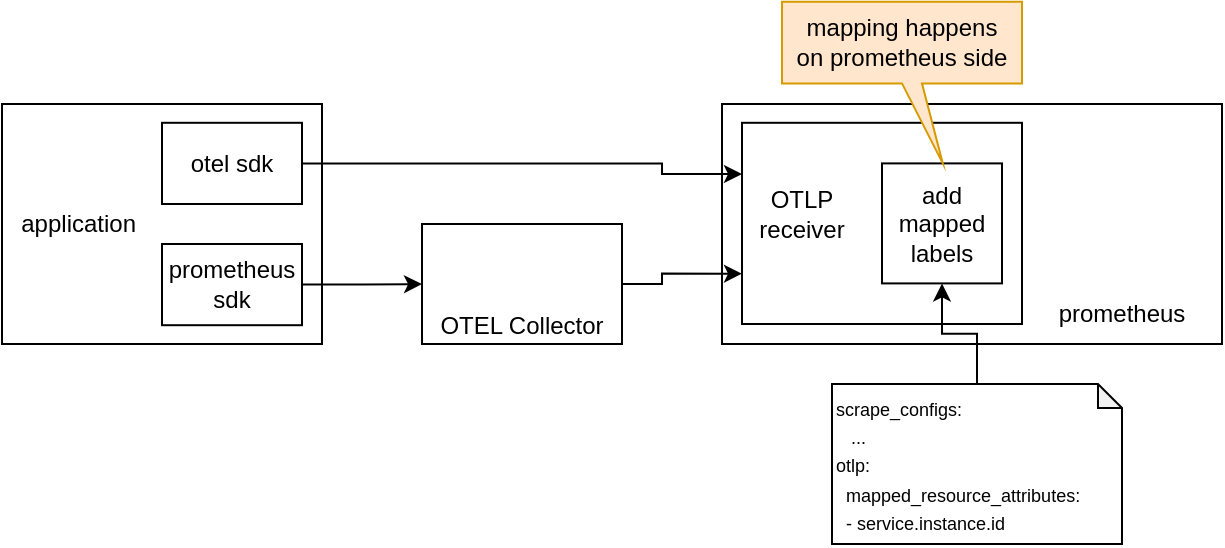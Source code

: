 <mxfile version="22.1.3" type="github">
  <diagram name="Page-1" id="2pDJMrnjvmodRHbMjU3U">
    <mxGraphModel dx="733" dy="406" grid="1" gridSize="10" guides="1" tooltips="1" connect="1" arrows="1" fold="1" page="1" pageScale="1" pageWidth="850" pageHeight="1100" math="0" shadow="0">
      <root>
        <mxCell id="0" />
        <mxCell id="1" parent="0" />
        <mxCell id="_JCsfICxKdZBbKCJ_87l-12" value="" style="rounded=0;whiteSpace=wrap;html=1;" vertex="1" parent="1">
          <mxGeometry x="290" y="340" width="100" height="60" as="geometry" />
        </mxCell>
        <mxCell id="_JCsfICxKdZBbKCJ_87l-5" value="" style="rounded=0;whiteSpace=wrap;html=1;" vertex="1" parent="1">
          <mxGeometry x="440" y="280" width="250" height="120" as="geometry" />
        </mxCell>
        <mxCell id="_JCsfICxKdZBbKCJ_87l-1" value="application&amp;nbsp; &amp;nbsp; &amp;nbsp; &amp;nbsp; &amp;nbsp; &amp;nbsp; &amp;nbsp; &amp;nbsp; &amp;nbsp; &amp;nbsp; &amp;nbsp; &amp;nbsp; &amp;nbsp;" style="rounded=0;whiteSpace=wrap;html=1;" vertex="1" parent="1">
          <mxGeometry x="80" y="280" width="160" height="120" as="geometry" />
        </mxCell>
        <mxCell id="_JCsfICxKdZBbKCJ_87l-2" value="" style="shape=image;verticalLabelPosition=bottom;labelBackgroundColor=default;verticalAlign=top;aspect=fixed;imageAspect=0;image=https://static-00.iconduck.com/assets.00/prometheus-icon-511x512-1vmxbcxr.png;" vertex="1" parent="1">
          <mxGeometry x="610" y="299.2" width="70.66" height="70.8" as="geometry" />
        </mxCell>
        <mxCell id="_JCsfICxKdZBbKCJ_87l-8" style="edgeStyle=orthogonalEdgeStyle;rounded=0;orthogonalLoop=1;jettySize=auto;html=1;exitX=1;exitY=0.5;exitDx=0;exitDy=0;entryX=0;entryY=0.25;entryDx=0;entryDy=0;" edge="1" parent="1" source="_JCsfICxKdZBbKCJ_87l-3" target="_JCsfICxKdZBbKCJ_87l-7">
          <mxGeometry relative="1" as="geometry">
            <Array as="points">
              <mxPoint x="410" y="310" />
              <mxPoint x="410" y="315" />
              <mxPoint x="450" y="315" />
            </Array>
          </mxGeometry>
        </mxCell>
        <mxCell id="_JCsfICxKdZBbKCJ_87l-3" value="otel sdk" style="rounded=0;whiteSpace=wrap;html=1;" vertex="1" parent="1">
          <mxGeometry x="160" y="289.4" width="70" height="40.6" as="geometry" />
        </mxCell>
        <mxCell id="_JCsfICxKdZBbKCJ_87l-13" style="edgeStyle=orthogonalEdgeStyle;rounded=0;orthogonalLoop=1;jettySize=auto;html=1;exitX=1;exitY=0.5;exitDx=0;exitDy=0;" edge="1" parent="1" source="_JCsfICxKdZBbKCJ_87l-4" target="_JCsfICxKdZBbKCJ_87l-12">
          <mxGeometry relative="1" as="geometry" />
        </mxCell>
        <mxCell id="_JCsfICxKdZBbKCJ_87l-4" value="prometheus sdk" style="rounded=0;whiteSpace=wrap;html=1;" vertex="1" parent="1">
          <mxGeometry x="160" y="350" width="70" height="40.6" as="geometry" />
        </mxCell>
        <mxCell id="_JCsfICxKdZBbKCJ_87l-6" value="prometheus" style="text;html=1;strokeColor=none;fillColor=none;align=center;verticalAlign=middle;whiteSpace=wrap;rounded=0;" vertex="1" parent="1">
          <mxGeometry x="610.44" y="370" width="60" height="30" as="geometry" />
        </mxCell>
        <mxCell id="_JCsfICxKdZBbKCJ_87l-7" value="" style="rounded=0;whiteSpace=wrap;html=1;" vertex="1" parent="1">
          <mxGeometry x="450" y="289.4" width="140" height="100.6" as="geometry" />
        </mxCell>
        <mxCell id="_JCsfICxKdZBbKCJ_87l-11" value="" style="shape=image;verticalLabelPosition=bottom;labelBackgroundColor=default;verticalAlign=top;aspect=fixed;imageAspect=0;image=https://coralogix.com/wp-content/uploads/2022/02/opentelemetry-icon-color-1.png;" vertex="1" parent="1">
          <mxGeometry x="325" y="350" width="30" height="30" as="geometry" />
        </mxCell>
        <mxCell id="_JCsfICxKdZBbKCJ_87l-14" style="edgeStyle=orthogonalEdgeStyle;rounded=0;orthogonalLoop=1;jettySize=auto;html=1;exitX=1;exitY=0.5;exitDx=0;exitDy=0;entryX=0;entryY=0.75;entryDx=0;entryDy=0;" edge="1" parent="1" source="_JCsfICxKdZBbKCJ_87l-12" target="_JCsfICxKdZBbKCJ_87l-7">
          <mxGeometry relative="1" as="geometry">
            <Array as="points">
              <mxPoint x="410" y="370" />
              <mxPoint x="410" y="365" />
            </Array>
          </mxGeometry>
        </mxCell>
        <mxCell id="_JCsfICxKdZBbKCJ_87l-16" value="OTEL Collector&lt;br&gt;" style="text;html=1;strokeColor=none;fillColor=none;align=center;verticalAlign=middle;whiteSpace=wrap;rounded=0;" vertex="1" parent="1">
          <mxGeometry x="295" y="376" width="90" height="30" as="geometry" />
        </mxCell>
        <mxCell id="_JCsfICxKdZBbKCJ_87l-25" style="edgeStyle=orthogonalEdgeStyle;rounded=0;orthogonalLoop=1;jettySize=auto;html=1;exitX=0.5;exitY=0;exitDx=0;exitDy=0;exitPerimeter=0;entryX=0.5;entryY=1;entryDx=0;entryDy=0;" edge="1" parent="1" source="_JCsfICxKdZBbKCJ_87l-18" target="_JCsfICxKdZBbKCJ_87l-20">
          <mxGeometry relative="1" as="geometry" />
        </mxCell>
        <mxCell id="_JCsfICxKdZBbKCJ_87l-18" value="&lt;font style=&quot;font-size: 9px;&quot;&gt;scrape_configs:&lt;br&gt;&amp;nbsp; &amp;nbsp;...&lt;br&gt;otlp:&lt;br&gt;&amp;nbsp; mapped_resource_attributes:&lt;br&gt;&amp;nbsp; - service.instance.id&lt;/font&gt;" style="shape=note;whiteSpace=wrap;html=1;backgroundOutline=1;darkOpacity=0.05;size=12;align=left;" vertex="1" parent="1">
          <mxGeometry x="495" y="420" width="145" height="80" as="geometry" />
        </mxCell>
        <mxCell id="_JCsfICxKdZBbKCJ_87l-20" value="add mapped&lt;br&gt;labels" style="rounded=0;whiteSpace=wrap;html=1;" vertex="1" parent="1">
          <mxGeometry x="520" y="309.7" width="60" height="60" as="geometry" />
        </mxCell>
        <mxCell id="_JCsfICxKdZBbKCJ_87l-23" value="mapping happens&lt;br&gt;on prometheus side" style="shape=callout;whiteSpace=wrap;html=1;perimeter=calloutPerimeter;base=10;size=40;position=0.5;position2=0.67;fillColor=#ffe6cc;strokeColor=#d79b00;" vertex="1" parent="1">
          <mxGeometry x="470" y="228.9" width="120" height="80.8" as="geometry" />
        </mxCell>
        <mxCell id="_JCsfICxKdZBbKCJ_87l-26" value="OTLP&lt;br&gt;receiver" style="text;html=1;strokeColor=none;fillColor=none;align=center;verticalAlign=middle;whiteSpace=wrap;rounded=0;" vertex="1" parent="1">
          <mxGeometry x="450.0" y="319.6" width="60" height="30" as="geometry" />
        </mxCell>
      </root>
    </mxGraphModel>
  </diagram>
</mxfile>
